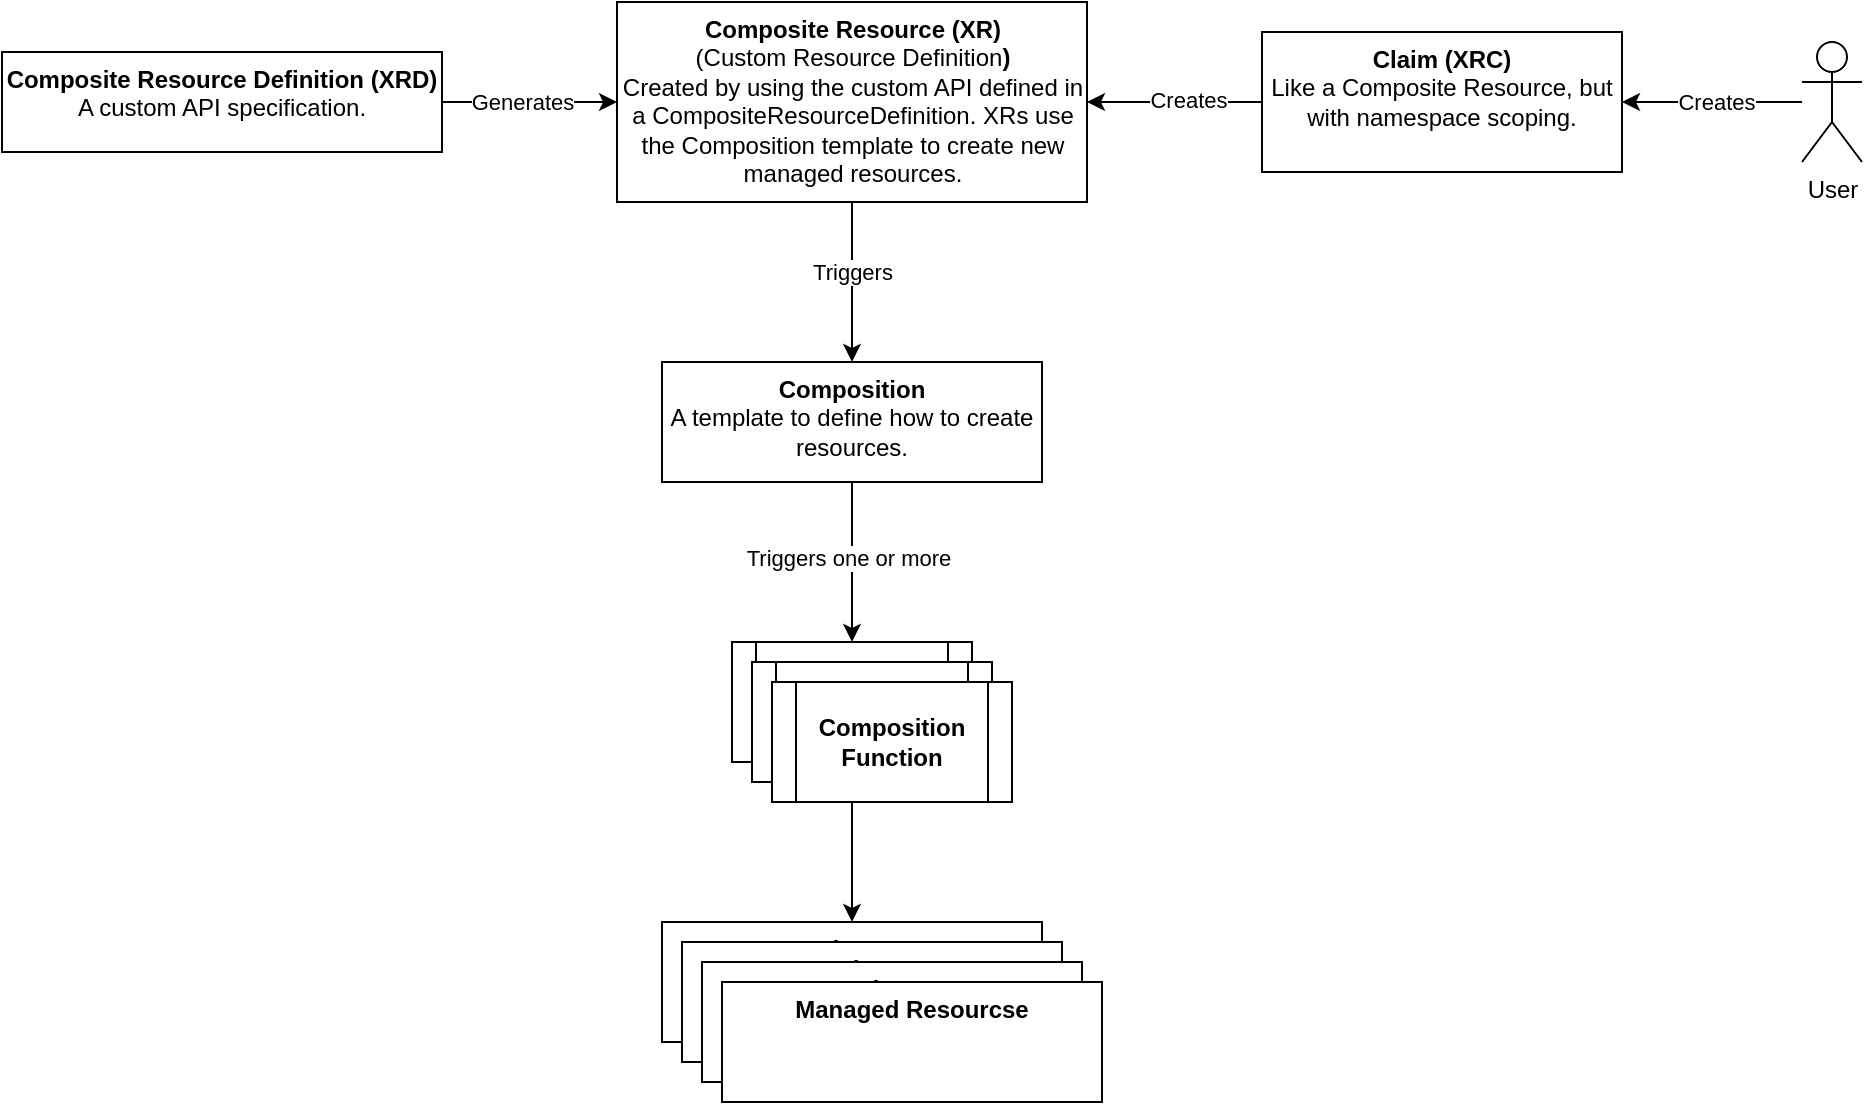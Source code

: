 <mxfile version="24.0.4" type="device">
  <diagram name="Page-1" id="ecw9FoG95bQOw1s2NnbU">
    <mxGraphModel dx="1430" dy="825" grid="1" gridSize="10" guides="1" tooltips="1" connect="1" arrows="1" fold="1" page="1" pageScale="1" pageWidth="1100" pageHeight="850" math="0" shadow="0">
      <root>
        <mxCell id="0" />
        <mxCell id="1" parent="0" />
        <mxCell id="OzNWH8DGC0_GQPN6JCz_-25" style="edgeStyle=orthogonalEdgeStyle;rounded=0;orthogonalLoop=1;jettySize=auto;html=1;" parent="1" source="OzNWH8DGC0_GQPN6JCz_-1" target="OzNWH8DGC0_GQPN6JCz_-13" edge="1">
          <mxGeometry relative="1" as="geometry" />
        </mxCell>
        <mxCell id="OzNWH8DGC0_GQPN6JCz_-35" value="Triggers one or more" style="edgeLabel;html=1;align=center;verticalAlign=middle;resizable=0;points=[];" parent="OzNWH8DGC0_GQPN6JCz_-25" vertex="1" connectable="0">
          <mxGeometry x="-0.067" y="-2" relative="1" as="geometry">
            <mxPoint as="offset" />
          </mxGeometry>
        </mxCell>
        <mxCell id="OzNWH8DGC0_GQPN6JCz_-1" value="&lt;b&gt;Composition&lt;/b&gt;&lt;div&gt;A template to define how to create resources.&lt;/div&gt;" style="rounded=0;whiteSpace=wrap;html=1;verticalAlign=top;" parent="1" vertex="1">
          <mxGeometry x="370" y="230" width="190" height="60" as="geometry" />
        </mxCell>
        <mxCell id="OzNWH8DGC0_GQPN6JCz_-36" style="edgeStyle=orthogonalEdgeStyle;rounded=0;orthogonalLoop=1;jettySize=auto;html=1;" parent="1" source="OzNWH8DGC0_GQPN6JCz_-2" target="OzNWH8DGC0_GQPN6JCz_-3" edge="1">
          <mxGeometry relative="1" as="geometry" />
        </mxCell>
        <mxCell id="OzNWH8DGC0_GQPN6JCz_-37" value="Generates" style="edgeLabel;html=1;align=center;verticalAlign=middle;resizable=0;points=[];" parent="OzNWH8DGC0_GQPN6JCz_-36" vertex="1" connectable="0">
          <mxGeometry x="0.099" y="1" relative="1" as="geometry">
            <mxPoint x="-8" y="1" as="offset" />
          </mxGeometry>
        </mxCell>
        <mxCell id="OzNWH8DGC0_GQPN6JCz_-2" value="&lt;b&gt;Composite Resource Definition (XRD)&lt;/b&gt;&lt;div&gt;A custom API specification.&lt;/div&gt;" style="whiteSpace=wrap;html=1;verticalAlign=top;" parent="1" vertex="1">
          <mxGeometry x="40" y="75" width="220" height="50" as="geometry" />
        </mxCell>
        <mxCell id="OzNWH8DGC0_GQPN6JCz_-32" style="edgeStyle=orthogonalEdgeStyle;rounded=0;orthogonalLoop=1;jettySize=auto;html=1;" parent="1" source="OzNWH8DGC0_GQPN6JCz_-3" target="OzNWH8DGC0_GQPN6JCz_-1" edge="1">
          <mxGeometry relative="1" as="geometry" />
        </mxCell>
        <mxCell id="OzNWH8DGC0_GQPN6JCz_-33" value="Triggers" style="edgeLabel;html=1;align=center;verticalAlign=middle;resizable=0;points=[];" parent="OzNWH8DGC0_GQPN6JCz_-32" vertex="1" connectable="0">
          <mxGeometry x="-0.029" y="3" relative="1" as="geometry">
            <mxPoint x="-3" y="-4" as="offset" />
          </mxGeometry>
        </mxCell>
        <mxCell id="OzNWH8DGC0_GQPN6JCz_-3" value="&lt;b&gt;Composite Resource (XR)&lt;/b&gt;&lt;div&gt;(Custom Resource Definition&lt;b&gt;)&lt;/b&gt;&lt;br&gt;Created by using the custom API defined in a CompositeResourceDefinition. XRs use the Composition template to create new managed resources.&lt;/div&gt;" style="whiteSpace=wrap;html=1;verticalAlign=top;" parent="1" vertex="1">
          <mxGeometry x="347.5" y="50" width="235" height="100" as="geometry" />
        </mxCell>
        <mxCell id="OzNWH8DGC0_GQPN6JCz_-11" style="edgeStyle=orthogonalEdgeStyle;rounded=0;orthogonalLoop=1;jettySize=auto;html=1;" parent="1" source="OzNWH8DGC0_GQPN6JCz_-5" target="OzNWH8DGC0_GQPN6JCz_-3" edge="1">
          <mxGeometry relative="1" as="geometry" />
        </mxCell>
        <mxCell id="OzNWH8DGC0_GQPN6JCz_-30" value="Creates" style="edgeLabel;html=1;align=center;verticalAlign=middle;resizable=0;points=[];" parent="OzNWH8DGC0_GQPN6JCz_-11" vertex="1" connectable="0">
          <mxGeometry x="-0.143" y="-1" relative="1" as="geometry">
            <mxPoint as="offset" />
          </mxGeometry>
        </mxCell>
        <mxCell id="OzNWH8DGC0_GQPN6JCz_-5" value="&lt;b&gt;Claim (XRC)&lt;/b&gt;&lt;div&gt;Like a Composite Resource, but with namespace scoping.&lt;/div&gt;" style="whiteSpace=wrap;html=1;verticalAlign=top;" parent="1" vertex="1">
          <mxGeometry x="670" y="65" width="180" height="70" as="geometry" />
        </mxCell>
        <mxCell id="OzNWH8DGC0_GQPN6JCz_-16" style="edgeStyle=orthogonalEdgeStyle;rounded=0;orthogonalLoop=1;jettySize=auto;html=1;" parent="1" source="OzNWH8DGC0_GQPN6JCz_-13" target="OzNWH8DGC0_GQPN6JCz_-15" edge="1">
          <mxGeometry relative="1" as="geometry" />
        </mxCell>
        <mxCell id="OzNWH8DGC0_GQPN6JCz_-13" value="&lt;b&gt;Function&lt;/b&gt;" style="shape=process;whiteSpace=wrap;html=1;backgroundOutline=1;" parent="1" vertex="1">
          <mxGeometry x="405" y="370" width="120" height="60" as="geometry" />
        </mxCell>
        <mxCell id="OzNWH8DGC0_GQPN6JCz_-15" value="&lt;b&gt;Managed Resourcse&lt;/b&gt;" style="whiteSpace=wrap;html=1;verticalAlign=top;" parent="1" vertex="1">
          <mxGeometry x="370" y="510" width="190" height="60" as="geometry" />
        </mxCell>
        <mxCell id="OzNWH8DGC0_GQPN6JCz_-17" value="&lt;b&gt;Managed Resourcse&lt;/b&gt;" style="whiteSpace=wrap;html=1;verticalAlign=top;" parent="1" vertex="1">
          <mxGeometry x="380" y="520" width="190" height="60" as="geometry" />
        </mxCell>
        <mxCell id="OzNWH8DGC0_GQPN6JCz_-18" value="&lt;b&gt;Managed Resourcse&lt;/b&gt;" style="whiteSpace=wrap;html=1;verticalAlign=top;" parent="1" vertex="1">
          <mxGeometry x="390" y="530" width="190" height="60" as="geometry" />
        </mxCell>
        <mxCell id="OzNWH8DGC0_GQPN6JCz_-19" value="&lt;b&gt;Managed Resourcse&lt;/b&gt;" style="whiteSpace=wrap;html=1;verticalAlign=top;" parent="1" vertex="1">
          <mxGeometry x="400" y="540" width="190" height="60" as="geometry" />
        </mxCell>
        <mxCell id="OzNWH8DGC0_GQPN6JCz_-27" style="edgeStyle=orthogonalEdgeStyle;rounded=0;orthogonalLoop=1;jettySize=auto;html=1;" parent="1" source="OzNWH8DGC0_GQPN6JCz_-26" target="OzNWH8DGC0_GQPN6JCz_-5" edge="1">
          <mxGeometry relative="1" as="geometry" />
        </mxCell>
        <mxCell id="OzNWH8DGC0_GQPN6JCz_-29" value="Creates" style="edgeLabel;html=1;align=center;verticalAlign=middle;resizable=0;points=[];" parent="OzNWH8DGC0_GQPN6JCz_-27" vertex="1" connectable="0">
          <mxGeometry x="-0.035" relative="1" as="geometry">
            <mxPoint as="offset" />
          </mxGeometry>
        </mxCell>
        <mxCell id="OzNWH8DGC0_GQPN6JCz_-26" value="User" style="shape=umlActor;verticalLabelPosition=bottom;verticalAlign=top;html=1;outlineConnect=0;" parent="1" vertex="1">
          <mxGeometry x="940" y="70" width="30" height="60" as="geometry" />
        </mxCell>
        <mxCell id="OzNWH8DGC0_GQPN6JCz_-39" value="&lt;b&gt;Function&lt;/b&gt;" style="shape=process;whiteSpace=wrap;html=1;backgroundOutline=1;" parent="1" vertex="1">
          <mxGeometry x="415" y="380" width="120" height="60" as="geometry" />
        </mxCell>
        <mxCell id="OzNWH8DGC0_GQPN6JCz_-40" value="&lt;b&gt;Composition Function&lt;/b&gt;" style="shape=process;whiteSpace=wrap;html=1;backgroundOutline=1;" parent="1" vertex="1">
          <mxGeometry x="425" y="390" width="120" height="60" as="geometry" />
        </mxCell>
      </root>
    </mxGraphModel>
  </diagram>
</mxfile>
